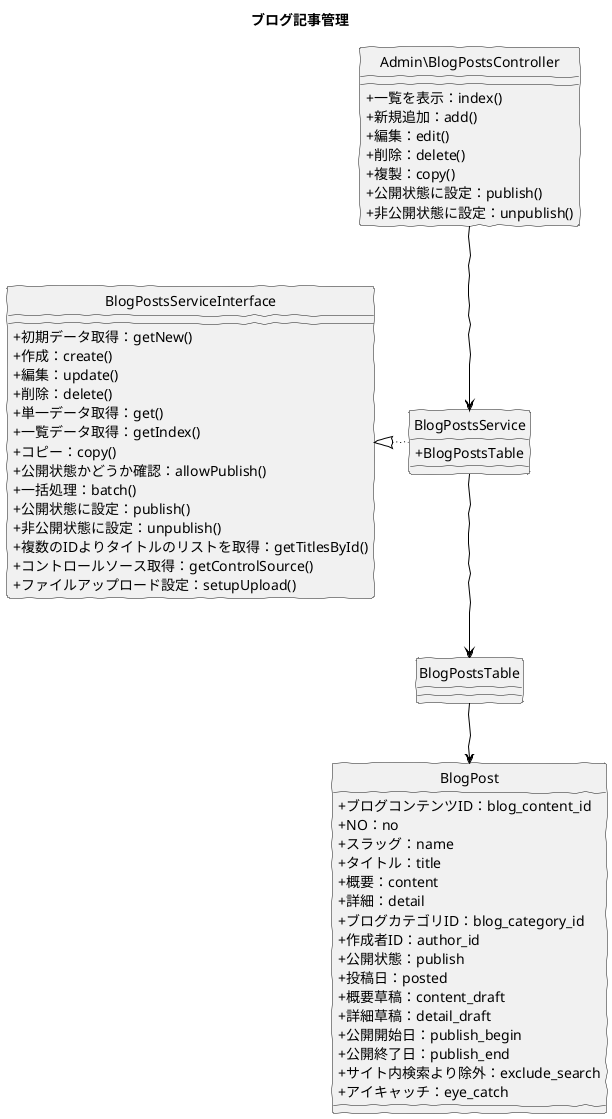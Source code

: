 @startuml
skinparam handwritten true
skinparam backgroundColor white
hide circle
skinparam classAttributeIconSize 0

title ブログ記事管理

class Admin\BlogPostsController {
  + 一覧を表示：index()
  + 新規追加：add()
  + 編集：edit()
  + 削除：delete()
	+ 複製：copy()
	+ 公開状態に設定：publish()
	+ 非公開状態に設定：unpublish()
}

class BlogPostsService {
  + BlogPostsTable
}

class BlogPostsServiceInterface {
  + 初期データ取得：getNew()
  + 作成：create()
  + 編集：update()
  + 削除：delete()
  + 単一データ取得：get()
  + 一覧データ取得：getIndex()
	+ コピー：copy()
	+ 公開状態かどうか確認：allowPublish()
	+ 一括処理：batch()
	+ 公開状態に設定：publish()
	+ 非公開状態に設定：unpublish()
	+ 複数のIDよりタイトルのリストを取得：getTitlesById()
	+ コントロールソース取得：getControlSource()
	+ ファイルアップロード設定：setupUpload()
}

class BlogPostsTable {
}

class BlogPost {
		+ ブログコンテンツID：blog_content_id
		+ NO：no
		+ スラッグ：name
		+ タイトル：title
		+ 概要：content
		+ 詳細：detail
		+ ブログカテゴリID：blog_category_id
		+ 作成者ID：author_id
		+ 公開状態：publish
		+ 投稿日：posted
		+ 概要草稿：content_draft
		+ 詳細草稿：detail_draft
		+ 公開開始日：publish_begin
		+ 公開終了日：publish_end
		+ サイト内検索より除外：exclude_search
		+ アイキャッチ：eye_catch
}

Admin\BlogPostsController -down[#Black]-> BlogPostsService
BlogPostsService -down[#Black]-> BlogPostsTable
BlogPostsService -left[dotted,#Black]-|> BlogPostsServiceInterface
BlogPostsTable -down[#Black]-> BlogPost


@enduml
